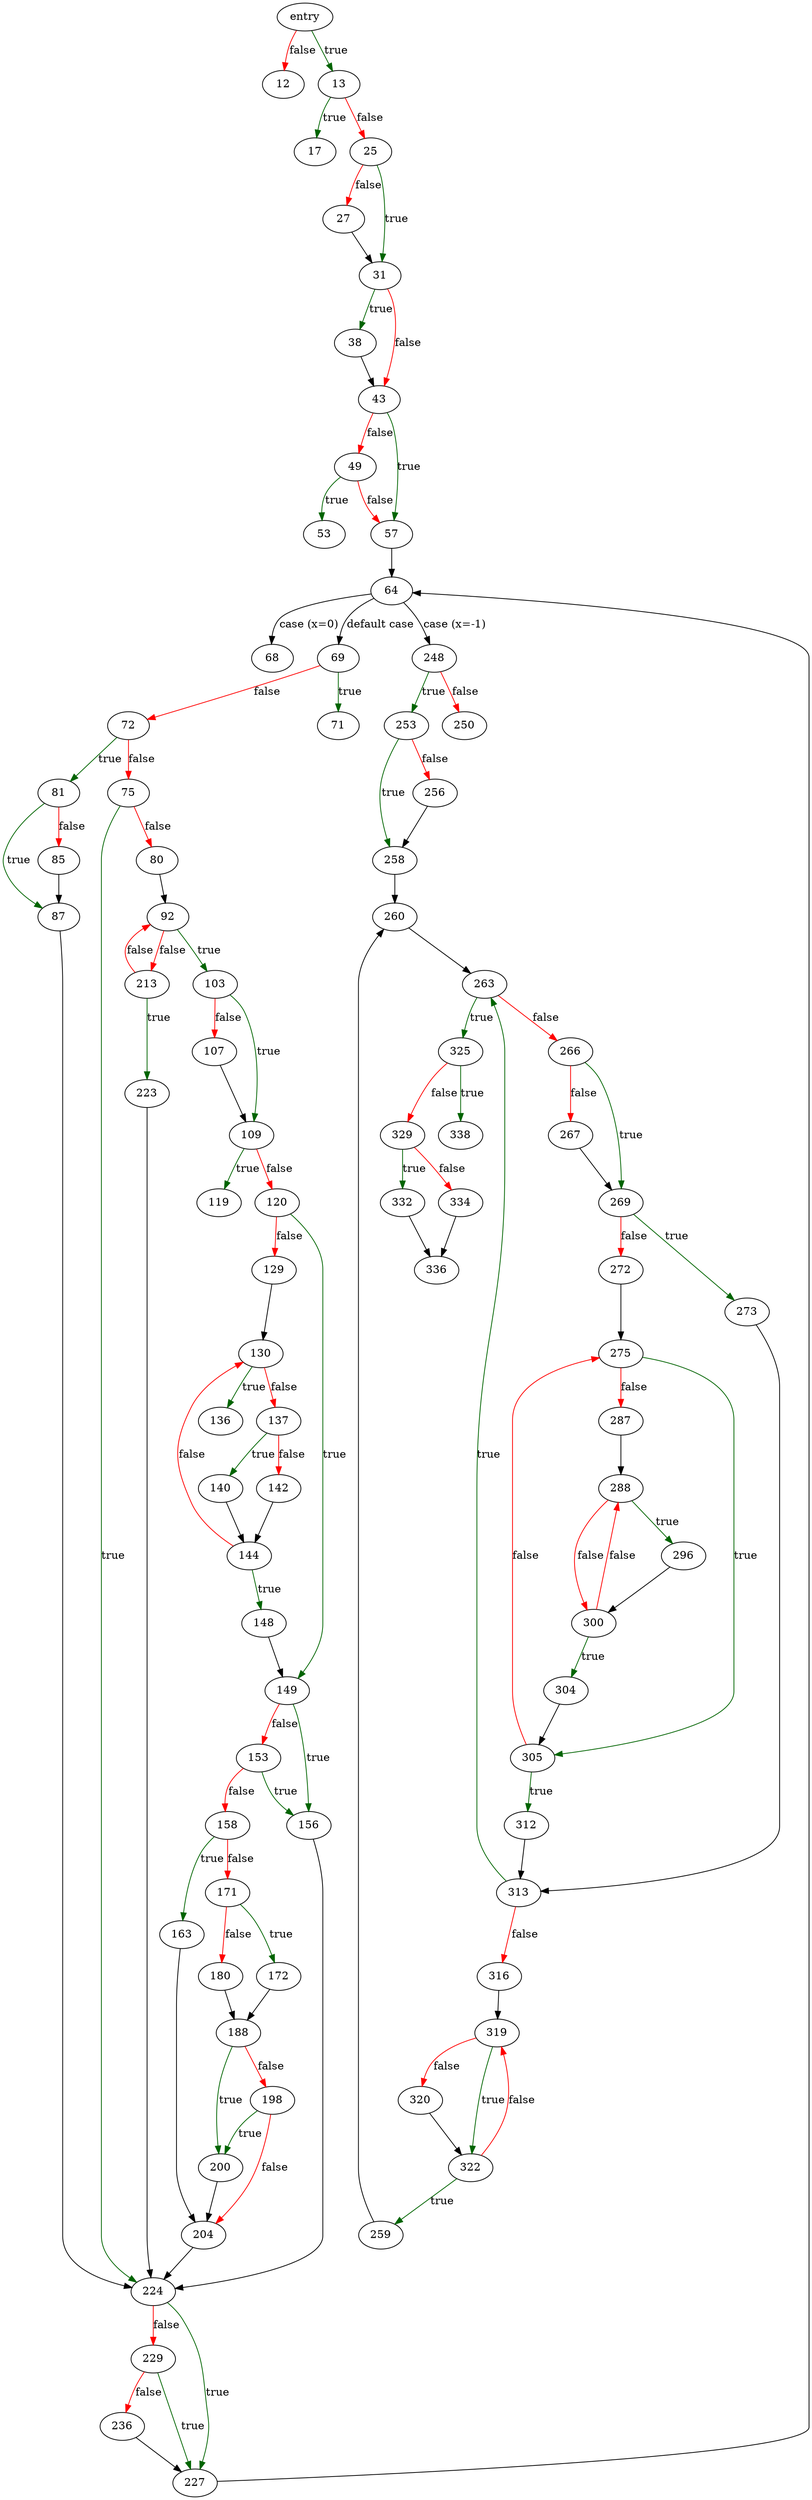 digraph "main" {
	// Node definitions.
	2 [label=entry];
	12;
	13;
	17;
	25;
	27;
	31;
	38;
	43;
	49;
	53;
	57;
	64;
	68;
	69;
	71;
	72;
	75;
	80;
	81;
	85;
	87;
	92;
	103;
	107;
	109;
	119;
	120;
	129;
	130;
	136;
	137;
	140;
	142;
	144;
	148;
	149;
	153;
	156;
	158;
	163;
	171;
	172;
	180;
	188;
	198;
	200;
	204;
	213;
	223;
	224;
	227;
	229;
	236;
	248;
	250;
	253;
	256;
	258;
	259;
	260;
	263;
	266;
	267;
	269;
	272;
	273;
	275;
	287;
	288;
	296;
	300;
	304;
	305;
	312;
	313;
	316;
	319;
	320;
	322;
	325;
	329;
	332;
	334;
	336;
	338;

	// Edge definitions.
	2 -> 12 [
		color=red
		label=false
	];
	2 -> 13 [
		color=darkgreen
		label=true
	];
	13 -> 17 [
		color=darkgreen
		label=true
	];
	13 -> 25 [
		color=red
		label=false
	];
	25 -> 27 [
		color=red
		label=false
	];
	25 -> 31 [
		color=darkgreen
		label=true
	];
	27 -> 31;
	31 -> 38 [
		color=darkgreen
		label=true
	];
	31 -> 43 [
		color=red
		label=false
	];
	38 -> 43;
	43 -> 49 [
		color=red
		label=false
	];
	43 -> 57 [
		color=darkgreen
		label=true
	];
	49 -> 53 [
		color=darkgreen
		label=true
	];
	49 -> 57 [
		color=red
		label=false
	];
	57 -> 64;
	64 -> 68 [label="case (x=0)"];
	64 -> 69 [label="default case"];
	64 -> 248 [label="case (x=-1)"];
	69 -> 71 [
		color=darkgreen
		label=true
	];
	69 -> 72 [
		color=red
		label=false
	];
	72 -> 75 [
		color=red
		label=false
	];
	72 -> 81 [
		color=darkgreen
		label=true
	];
	75 -> 80 [
		color=red
		label=false
	];
	75 -> 224 [
		color=darkgreen
		label=true
	];
	80 -> 92;
	81 -> 85 [
		color=red
		label=false
	];
	81 -> 87 [
		color=darkgreen
		label=true
	];
	85 -> 87;
	87 -> 224;
	92 -> 103 [
		color=darkgreen
		label=true
	];
	92 -> 213 [
		color=red
		label=false
	];
	103 -> 107 [
		color=red
		label=false
	];
	103 -> 109 [
		color=darkgreen
		label=true
	];
	107 -> 109;
	109 -> 119 [
		color=darkgreen
		label=true
	];
	109 -> 120 [
		color=red
		label=false
	];
	120 -> 129 [
		color=red
		label=false
	];
	120 -> 149 [
		color=darkgreen
		label=true
	];
	129 -> 130;
	130 -> 136 [
		color=darkgreen
		label=true
	];
	130 -> 137 [
		color=red
		label=false
	];
	137 -> 140 [
		color=darkgreen
		label=true
	];
	137 -> 142 [
		color=red
		label=false
	];
	140 -> 144;
	142 -> 144;
	144 -> 130 [
		color=red
		label=false
	];
	144 -> 148 [
		color=darkgreen
		label=true
	];
	148 -> 149;
	149 -> 153 [
		color=red
		label=false
	];
	149 -> 156 [
		color=darkgreen
		label=true
	];
	153 -> 156 [
		color=darkgreen
		label=true
	];
	153 -> 158 [
		color=red
		label=false
	];
	156 -> 224;
	158 -> 163 [
		color=darkgreen
		label=true
	];
	158 -> 171 [
		color=red
		label=false
	];
	163 -> 204;
	171 -> 172 [
		color=darkgreen
		label=true
	];
	171 -> 180 [
		color=red
		label=false
	];
	172 -> 188;
	180 -> 188;
	188 -> 198 [
		color=red
		label=false
	];
	188 -> 200 [
		color=darkgreen
		label=true
	];
	198 -> 200 [
		color=darkgreen
		label=true
	];
	198 -> 204 [
		color=red
		label=false
	];
	200 -> 204;
	204 -> 224;
	213 -> 92 [
		color=red
		label=false
	];
	213 -> 223 [
		color=darkgreen
		label=true
	];
	223 -> 224;
	224 -> 227 [
		color=darkgreen
		label=true
	];
	224 -> 229 [
		color=red
		label=false
	];
	227 -> 64;
	229 -> 227 [
		color=darkgreen
		label=true
	];
	229 -> 236 [
		color=red
		label=false
	];
	236 -> 227;
	248 -> 250 [
		color=red
		label=false
	];
	248 -> 253 [
		color=darkgreen
		label=true
	];
	253 -> 256 [
		color=red
		label=false
	];
	253 -> 258 [
		color=darkgreen
		label=true
	];
	256 -> 258;
	258 -> 260;
	259 -> 260;
	260 -> 263;
	263 -> 266 [
		color=red
		label=false
	];
	263 -> 325 [
		color=darkgreen
		label=true
	];
	266 -> 267 [
		color=red
		label=false
	];
	266 -> 269 [
		color=darkgreen
		label=true
	];
	267 -> 269;
	269 -> 272 [
		color=red
		label=false
	];
	269 -> 273 [
		color=darkgreen
		label=true
	];
	272 -> 275;
	273 -> 313;
	275 -> 287 [
		color=red
		label=false
	];
	275 -> 305 [
		color=darkgreen
		label=true
	];
	287 -> 288;
	288 -> 296 [
		color=darkgreen
		label=true
	];
	288 -> 300 [
		color=red
		label=false
	];
	296 -> 300;
	300 -> 288 [
		color=red
		label=false
	];
	300 -> 304 [
		color=darkgreen
		label=true
	];
	304 -> 305;
	305 -> 275 [
		color=red
		label=false
	];
	305 -> 312 [
		color=darkgreen
		label=true
	];
	312 -> 313;
	313 -> 263 [
		color=darkgreen
		label=true
	];
	313 -> 316 [
		color=red
		label=false
	];
	316 -> 319;
	319 -> 320 [
		color=red
		label=false
	];
	319 -> 322 [
		color=darkgreen
		label=true
	];
	320 -> 322;
	322 -> 259 [
		color=darkgreen
		label=true
	];
	322 -> 319 [
		color=red
		label=false
	];
	325 -> 329 [
		color=red
		label=false
	];
	325 -> 338 [
		color=darkgreen
		label=true
	];
	329 -> 332 [
		color=darkgreen
		label=true
	];
	329 -> 334 [
		color=red
		label=false
	];
	332 -> 336;
	334 -> 336;
}